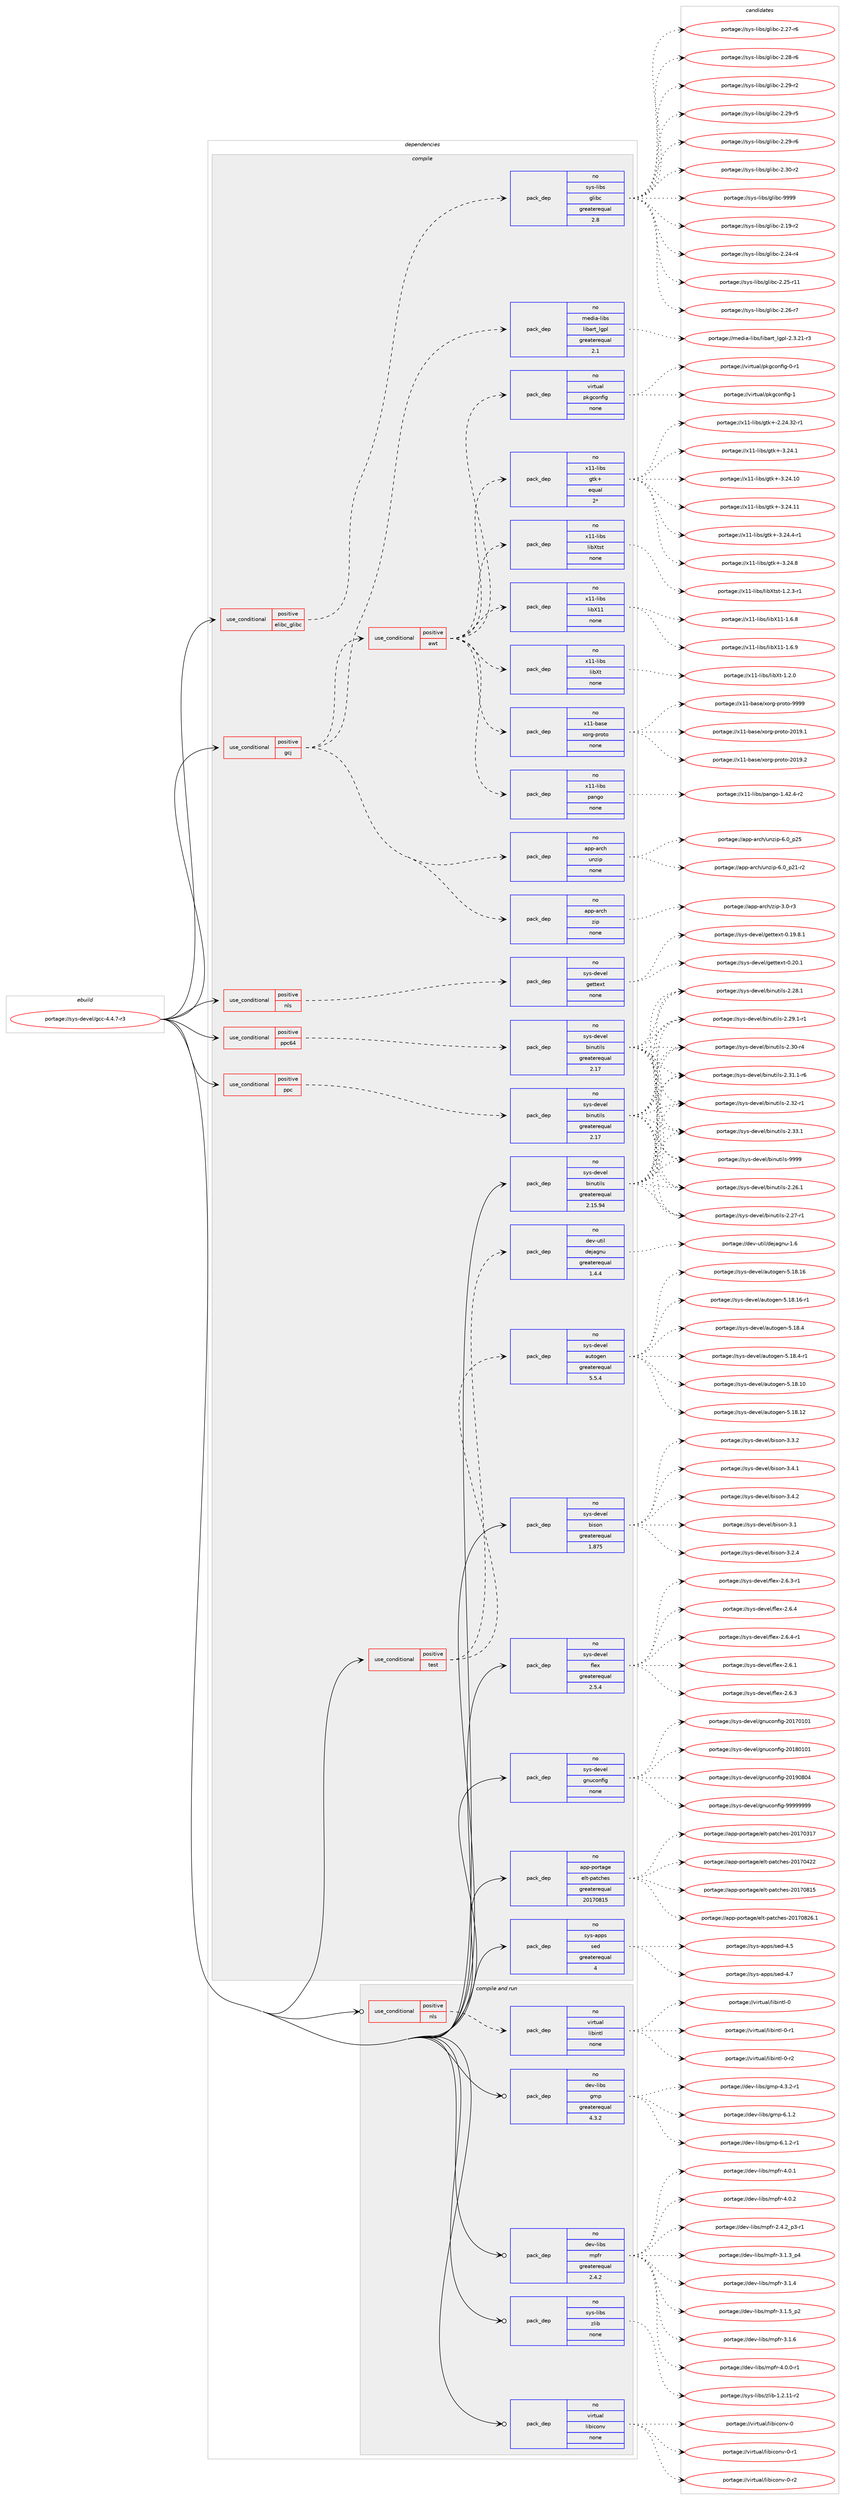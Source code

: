 digraph prolog {

# *************
# Graph options
# *************

newrank=true;
concentrate=true;
compound=true;
graph [rankdir=LR,fontname=Helvetica,fontsize=10,ranksep=1.5];#, ranksep=2.5, nodesep=0.2];
edge  [arrowhead=vee];
node  [fontname=Helvetica,fontsize=10];

# **********
# The ebuild
# **********

subgraph cluster_leftcol {
color=gray;
rank=same;
label=<<i>ebuild</i>>;
id [label="portage://sys-devel/gcc-4.4.7-r3", color=red, width=4, href="../sys-devel/gcc-4.4.7-r3.svg"];
}

# ****************
# The dependencies
# ****************

subgraph cluster_midcol {
color=gray;
label=<<i>dependencies</i>>;
subgraph cluster_compile {
fillcolor="#eeeeee";
style=filled;
label=<<i>compile</i>>;
subgraph cond102322 {
dependency422461 [label=<<TABLE BORDER="0" CELLBORDER="1" CELLSPACING="0" CELLPADDING="4"><TR><TD ROWSPAN="3" CELLPADDING="10">use_conditional</TD></TR><TR><TD>positive</TD></TR><TR><TD>elibc_glibc</TD></TR></TABLE>>, shape=none, color=red];
subgraph pack313089 {
dependency422462 [label=<<TABLE BORDER="0" CELLBORDER="1" CELLSPACING="0" CELLPADDING="4" WIDTH="220"><TR><TD ROWSPAN="6" CELLPADDING="30">pack_dep</TD></TR><TR><TD WIDTH="110">no</TD></TR><TR><TD>sys-libs</TD></TR><TR><TD>glibc</TD></TR><TR><TD>greaterequal</TD></TR><TR><TD>2.8</TD></TR></TABLE>>, shape=none, color=blue];
}
dependency422461:e -> dependency422462:w [weight=20,style="dashed",arrowhead="vee"];
}
id:e -> dependency422461:w [weight=20,style="solid",arrowhead="vee"];
subgraph cond102323 {
dependency422463 [label=<<TABLE BORDER="0" CELLBORDER="1" CELLSPACING="0" CELLPADDING="4"><TR><TD ROWSPAN="3" CELLPADDING="10">use_conditional</TD></TR><TR><TD>positive</TD></TR><TR><TD>gcj</TD></TR></TABLE>>, shape=none, color=red];
subgraph cond102324 {
dependency422464 [label=<<TABLE BORDER="0" CELLBORDER="1" CELLSPACING="0" CELLPADDING="4"><TR><TD ROWSPAN="3" CELLPADDING="10">use_conditional</TD></TR><TR><TD>positive</TD></TR><TR><TD>awt</TD></TR></TABLE>>, shape=none, color=red];
subgraph pack313090 {
dependency422465 [label=<<TABLE BORDER="0" CELLBORDER="1" CELLSPACING="0" CELLPADDING="4" WIDTH="220"><TR><TD ROWSPAN="6" CELLPADDING="30">pack_dep</TD></TR><TR><TD WIDTH="110">no</TD></TR><TR><TD>x11-base</TD></TR><TR><TD>xorg-proto</TD></TR><TR><TD>none</TD></TR><TR><TD></TD></TR></TABLE>>, shape=none, color=blue];
}
dependency422464:e -> dependency422465:w [weight=20,style="dashed",arrowhead="vee"];
subgraph pack313091 {
dependency422466 [label=<<TABLE BORDER="0" CELLBORDER="1" CELLSPACING="0" CELLPADDING="4" WIDTH="220"><TR><TD ROWSPAN="6" CELLPADDING="30">pack_dep</TD></TR><TR><TD WIDTH="110">no</TD></TR><TR><TD>x11-libs</TD></TR><TR><TD>libXt</TD></TR><TR><TD>none</TD></TR><TR><TD></TD></TR></TABLE>>, shape=none, color=blue];
}
dependency422464:e -> dependency422466:w [weight=20,style="dashed",arrowhead="vee"];
subgraph pack313092 {
dependency422467 [label=<<TABLE BORDER="0" CELLBORDER="1" CELLSPACING="0" CELLPADDING="4" WIDTH="220"><TR><TD ROWSPAN="6" CELLPADDING="30">pack_dep</TD></TR><TR><TD WIDTH="110">no</TD></TR><TR><TD>x11-libs</TD></TR><TR><TD>libX11</TD></TR><TR><TD>none</TD></TR><TR><TD></TD></TR></TABLE>>, shape=none, color=blue];
}
dependency422464:e -> dependency422467:w [weight=20,style="dashed",arrowhead="vee"];
subgraph pack313093 {
dependency422468 [label=<<TABLE BORDER="0" CELLBORDER="1" CELLSPACING="0" CELLPADDING="4" WIDTH="220"><TR><TD ROWSPAN="6" CELLPADDING="30">pack_dep</TD></TR><TR><TD WIDTH="110">no</TD></TR><TR><TD>x11-libs</TD></TR><TR><TD>libXtst</TD></TR><TR><TD>none</TD></TR><TR><TD></TD></TR></TABLE>>, shape=none, color=blue];
}
dependency422464:e -> dependency422468:w [weight=20,style="dashed",arrowhead="vee"];
subgraph pack313094 {
dependency422469 [label=<<TABLE BORDER="0" CELLBORDER="1" CELLSPACING="0" CELLPADDING="4" WIDTH="220"><TR><TD ROWSPAN="6" CELLPADDING="30">pack_dep</TD></TR><TR><TD WIDTH="110">no</TD></TR><TR><TD>x11-libs</TD></TR><TR><TD>gtk+</TD></TR><TR><TD>equal</TD></TR><TR><TD>2*</TD></TR></TABLE>>, shape=none, color=blue];
}
dependency422464:e -> dependency422469:w [weight=20,style="dashed",arrowhead="vee"];
subgraph pack313095 {
dependency422470 [label=<<TABLE BORDER="0" CELLBORDER="1" CELLSPACING="0" CELLPADDING="4" WIDTH="220"><TR><TD ROWSPAN="6" CELLPADDING="30">pack_dep</TD></TR><TR><TD WIDTH="110">no</TD></TR><TR><TD>virtual</TD></TR><TR><TD>pkgconfig</TD></TR><TR><TD>none</TD></TR><TR><TD></TD></TR></TABLE>>, shape=none, color=blue];
}
dependency422464:e -> dependency422470:w [weight=20,style="dashed",arrowhead="vee"];
subgraph pack313096 {
dependency422471 [label=<<TABLE BORDER="0" CELLBORDER="1" CELLSPACING="0" CELLPADDING="4" WIDTH="220"><TR><TD ROWSPAN="6" CELLPADDING="30">pack_dep</TD></TR><TR><TD WIDTH="110">no</TD></TR><TR><TD>x11-libs</TD></TR><TR><TD>pango</TD></TR><TR><TD>none</TD></TR><TR><TD></TD></TR></TABLE>>, shape=none, color=blue];
}
dependency422464:e -> dependency422471:w [weight=20,style="dashed",arrowhead="vee"];
}
dependency422463:e -> dependency422464:w [weight=20,style="dashed",arrowhead="vee"];
subgraph pack313097 {
dependency422472 [label=<<TABLE BORDER="0" CELLBORDER="1" CELLSPACING="0" CELLPADDING="4" WIDTH="220"><TR><TD ROWSPAN="6" CELLPADDING="30">pack_dep</TD></TR><TR><TD WIDTH="110">no</TD></TR><TR><TD>media-libs</TD></TR><TR><TD>libart_lgpl</TD></TR><TR><TD>greaterequal</TD></TR><TR><TD>2.1</TD></TR></TABLE>>, shape=none, color=blue];
}
dependency422463:e -> dependency422472:w [weight=20,style="dashed",arrowhead="vee"];
subgraph pack313098 {
dependency422473 [label=<<TABLE BORDER="0" CELLBORDER="1" CELLSPACING="0" CELLPADDING="4" WIDTH="220"><TR><TD ROWSPAN="6" CELLPADDING="30">pack_dep</TD></TR><TR><TD WIDTH="110">no</TD></TR><TR><TD>app-arch</TD></TR><TR><TD>zip</TD></TR><TR><TD>none</TD></TR><TR><TD></TD></TR></TABLE>>, shape=none, color=blue];
}
dependency422463:e -> dependency422473:w [weight=20,style="dashed",arrowhead="vee"];
subgraph pack313099 {
dependency422474 [label=<<TABLE BORDER="0" CELLBORDER="1" CELLSPACING="0" CELLPADDING="4" WIDTH="220"><TR><TD ROWSPAN="6" CELLPADDING="30">pack_dep</TD></TR><TR><TD WIDTH="110">no</TD></TR><TR><TD>app-arch</TD></TR><TR><TD>unzip</TD></TR><TR><TD>none</TD></TR><TR><TD></TD></TR></TABLE>>, shape=none, color=blue];
}
dependency422463:e -> dependency422474:w [weight=20,style="dashed",arrowhead="vee"];
}
id:e -> dependency422463:w [weight=20,style="solid",arrowhead="vee"];
subgraph cond102325 {
dependency422475 [label=<<TABLE BORDER="0" CELLBORDER="1" CELLSPACING="0" CELLPADDING="4"><TR><TD ROWSPAN="3" CELLPADDING="10">use_conditional</TD></TR><TR><TD>positive</TD></TR><TR><TD>nls</TD></TR></TABLE>>, shape=none, color=red];
subgraph pack313100 {
dependency422476 [label=<<TABLE BORDER="0" CELLBORDER="1" CELLSPACING="0" CELLPADDING="4" WIDTH="220"><TR><TD ROWSPAN="6" CELLPADDING="30">pack_dep</TD></TR><TR><TD WIDTH="110">no</TD></TR><TR><TD>sys-devel</TD></TR><TR><TD>gettext</TD></TR><TR><TD>none</TD></TR><TR><TD></TD></TR></TABLE>>, shape=none, color=blue];
}
dependency422475:e -> dependency422476:w [weight=20,style="dashed",arrowhead="vee"];
}
id:e -> dependency422475:w [weight=20,style="solid",arrowhead="vee"];
subgraph cond102326 {
dependency422477 [label=<<TABLE BORDER="0" CELLBORDER="1" CELLSPACING="0" CELLPADDING="4"><TR><TD ROWSPAN="3" CELLPADDING="10">use_conditional</TD></TR><TR><TD>positive</TD></TR><TR><TD>ppc</TD></TR></TABLE>>, shape=none, color=red];
subgraph pack313101 {
dependency422478 [label=<<TABLE BORDER="0" CELLBORDER="1" CELLSPACING="0" CELLPADDING="4" WIDTH="220"><TR><TD ROWSPAN="6" CELLPADDING="30">pack_dep</TD></TR><TR><TD WIDTH="110">no</TD></TR><TR><TD>sys-devel</TD></TR><TR><TD>binutils</TD></TR><TR><TD>greaterequal</TD></TR><TR><TD>2.17</TD></TR></TABLE>>, shape=none, color=blue];
}
dependency422477:e -> dependency422478:w [weight=20,style="dashed",arrowhead="vee"];
}
id:e -> dependency422477:w [weight=20,style="solid",arrowhead="vee"];
subgraph cond102327 {
dependency422479 [label=<<TABLE BORDER="0" CELLBORDER="1" CELLSPACING="0" CELLPADDING="4"><TR><TD ROWSPAN="3" CELLPADDING="10">use_conditional</TD></TR><TR><TD>positive</TD></TR><TR><TD>ppc64</TD></TR></TABLE>>, shape=none, color=red];
subgraph pack313102 {
dependency422480 [label=<<TABLE BORDER="0" CELLBORDER="1" CELLSPACING="0" CELLPADDING="4" WIDTH="220"><TR><TD ROWSPAN="6" CELLPADDING="30">pack_dep</TD></TR><TR><TD WIDTH="110">no</TD></TR><TR><TD>sys-devel</TD></TR><TR><TD>binutils</TD></TR><TR><TD>greaterequal</TD></TR><TR><TD>2.17</TD></TR></TABLE>>, shape=none, color=blue];
}
dependency422479:e -> dependency422480:w [weight=20,style="dashed",arrowhead="vee"];
}
id:e -> dependency422479:w [weight=20,style="solid",arrowhead="vee"];
subgraph cond102328 {
dependency422481 [label=<<TABLE BORDER="0" CELLBORDER="1" CELLSPACING="0" CELLPADDING="4"><TR><TD ROWSPAN="3" CELLPADDING="10">use_conditional</TD></TR><TR><TD>positive</TD></TR><TR><TD>test</TD></TR></TABLE>>, shape=none, color=red];
subgraph pack313103 {
dependency422482 [label=<<TABLE BORDER="0" CELLBORDER="1" CELLSPACING="0" CELLPADDING="4" WIDTH="220"><TR><TD ROWSPAN="6" CELLPADDING="30">pack_dep</TD></TR><TR><TD WIDTH="110">no</TD></TR><TR><TD>dev-util</TD></TR><TR><TD>dejagnu</TD></TR><TR><TD>greaterequal</TD></TR><TR><TD>1.4.4</TD></TR></TABLE>>, shape=none, color=blue];
}
dependency422481:e -> dependency422482:w [weight=20,style="dashed",arrowhead="vee"];
subgraph pack313104 {
dependency422483 [label=<<TABLE BORDER="0" CELLBORDER="1" CELLSPACING="0" CELLPADDING="4" WIDTH="220"><TR><TD ROWSPAN="6" CELLPADDING="30">pack_dep</TD></TR><TR><TD WIDTH="110">no</TD></TR><TR><TD>sys-devel</TD></TR><TR><TD>autogen</TD></TR><TR><TD>greaterequal</TD></TR><TR><TD>5.5.4</TD></TR></TABLE>>, shape=none, color=blue];
}
dependency422481:e -> dependency422483:w [weight=20,style="dashed",arrowhead="vee"];
}
id:e -> dependency422481:w [weight=20,style="solid",arrowhead="vee"];
subgraph pack313105 {
dependency422484 [label=<<TABLE BORDER="0" CELLBORDER="1" CELLSPACING="0" CELLPADDING="4" WIDTH="220"><TR><TD ROWSPAN="6" CELLPADDING="30">pack_dep</TD></TR><TR><TD WIDTH="110">no</TD></TR><TR><TD>app-portage</TD></TR><TR><TD>elt-patches</TD></TR><TR><TD>greaterequal</TD></TR><TR><TD>20170815</TD></TR></TABLE>>, shape=none, color=blue];
}
id:e -> dependency422484:w [weight=20,style="solid",arrowhead="vee"];
subgraph pack313106 {
dependency422485 [label=<<TABLE BORDER="0" CELLBORDER="1" CELLSPACING="0" CELLPADDING="4" WIDTH="220"><TR><TD ROWSPAN="6" CELLPADDING="30">pack_dep</TD></TR><TR><TD WIDTH="110">no</TD></TR><TR><TD>sys-apps</TD></TR><TR><TD>sed</TD></TR><TR><TD>greaterequal</TD></TR><TR><TD>4</TD></TR></TABLE>>, shape=none, color=blue];
}
id:e -> dependency422485:w [weight=20,style="solid",arrowhead="vee"];
subgraph pack313107 {
dependency422486 [label=<<TABLE BORDER="0" CELLBORDER="1" CELLSPACING="0" CELLPADDING="4" WIDTH="220"><TR><TD ROWSPAN="6" CELLPADDING="30">pack_dep</TD></TR><TR><TD WIDTH="110">no</TD></TR><TR><TD>sys-devel</TD></TR><TR><TD>binutils</TD></TR><TR><TD>greaterequal</TD></TR><TR><TD>2.15.94</TD></TR></TABLE>>, shape=none, color=blue];
}
id:e -> dependency422486:w [weight=20,style="solid",arrowhead="vee"];
subgraph pack313108 {
dependency422487 [label=<<TABLE BORDER="0" CELLBORDER="1" CELLSPACING="0" CELLPADDING="4" WIDTH="220"><TR><TD ROWSPAN="6" CELLPADDING="30">pack_dep</TD></TR><TR><TD WIDTH="110">no</TD></TR><TR><TD>sys-devel</TD></TR><TR><TD>bison</TD></TR><TR><TD>greaterequal</TD></TR><TR><TD>1.875</TD></TR></TABLE>>, shape=none, color=blue];
}
id:e -> dependency422487:w [weight=20,style="solid",arrowhead="vee"];
subgraph pack313109 {
dependency422488 [label=<<TABLE BORDER="0" CELLBORDER="1" CELLSPACING="0" CELLPADDING="4" WIDTH="220"><TR><TD ROWSPAN="6" CELLPADDING="30">pack_dep</TD></TR><TR><TD WIDTH="110">no</TD></TR><TR><TD>sys-devel</TD></TR><TR><TD>flex</TD></TR><TR><TD>greaterequal</TD></TR><TR><TD>2.5.4</TD></TR></TABLE>>, shape=none, color=blue];
}
id:e -> dependency422488:w [weight=20,style="solid",arrowhead="vee"];
subgraph pack313110 {
dependency422489 [label=<<TABLE BORDER="0" CELLBORDER="1" CELLSPACING="0" CELLPADDING="4" WIDTH="220"><TR><TD ROWSPAN="6" CELLPADDING="30">pack_dep</TD></TR><TR><TD WIDTH="110">no</TD></TR><TR><TD>sys-devel</TD></TR><TR><TD>gnuconfig</TD></TR><TR><TD>none</TD></TR><TR><TD></TD></TR></TABLE>>, shape=none, color=blue];
}
id:e -> dependency422489:w [weight=20,style="solid",arrowhead="vee"];
}
subgraph cluster_compileandrun {
fillcolor="#eeeeee";
style=filled;
label=<<i>compile and run</i>>;
subgraph cond102329 {
dependency422490 [label=<<TABLE BORDER="0" CELLBORDER="1" CELLSPACING="0" CELLPADDING="4"><TR><TD ROWSPAN="3" CELLPADDING="10">use_conditional</TD></TR><TR><TD>positive</TD></TR><TR><TD>nls</TD></TR></TABLE>>, shape=none, color=red];
subgraph pack313111 {
dependency422491 [label=<<TABLE BORDER="0" CELLBORDER="1" CELLSPACING="0" CELLPADDING="4" WIDTH="220"><TR><TD ROWSPAN="6" CELLPADDING="30">pack_dep</TD></TR><TR><TD WIDTH="110">no</TD></TR><TR><TD>virtual</TD></TR><TR><TD>libintl</TD></TR><TR><TD>none</TD></TR><TR><TD></TD></TR></TABLE>>, shape=none, color=blue];
}
dependency422490:e -> dependency422491:w [weight=20,style="dashed",arrowhead="vee"];
}
id:e -> dependency422490:w [weight=20,style="solid",arrowhead="odotvee"];
subgraph pack313112 {
dependency422492 [label=<<TABLE BORDER="0" CELLBORDER="1" CELLSPACING="0" CELLPADDING="4" WIDTH="220"><TR><TD ROWSPAN="6" CELLPADDING="30">pack_dep</TD></TR><TR><TD WIDTH="110">no</TD></TR><TR><TD>dev-libs</TD></TR><TR><TD>gmp</TD></TR><TR><TD>greaterequal</TD></TR><TR><TD>4.3.2</TD></TR></TABLE>>, shape=none, color=blue];
}
id:e -> dependency422492:w [weight=20,style="solid",arrowhead="odotvee"];
subgraph pack313113 {
dependency422493 [label=<<TABLE BORDER="0" CELLBORDER="1" CELLSPACING="0" CELLPADDING="4" WIDTH="220"><TR><TD ROWSPAN="6" CELLPADDING="30">pack_dep</TD></TR><TR><TD WIDTH="110">no</TD></TR><TR><TD>dev-libs</TD></TR><TR><TD>mpfr</TD></TR><TR><TD>greaterequal</TD></TR><TR><TD>2.4.2</TD></TR></TABLE>>, shape=none, color=blue];
}
id:e -> dependency422493:w [weight=20,style="solid",arrowhead="odotvee"];
subgraph pack313114 {
dependency422494 [label=<<TABLE BORDER="0" CELLBORDER="1" CELLSPACING="0" CELLPADDING="4" WIDTH="220"><TR><TD ROWSPAN="6" CELLPADDING="30">pack_dep</TD></TR><TR><TD WIDTH="110">no</TD></TR><TR><TD>sys-libs</TD></TR><TR><TD>zlib</TD></TR><TR><TD>none</TD></TR><TR><TD></TD></TR></TABLE>>, shape=none, color=blue];
}
id:e -> dependency422494:w [weight=20,style="solid",arrowhead="odotvee"];
subgraph pack313115 {
dependency422495 [label=<<TABLE BORDER="0" CELLBORDER="1" CELLSPACING="0" CELLPADDING="4" WIDTH="220"><TR><TD ROWSPAN="6" CELLPADDING="30">pack_dep</TD></TR><TR><TD WIDTH="110">no</TD></TR><TR><TD>virtual</TD></TR><TR><TD>libiconv</TD></TR><TR><TD>none</TD></TR><TR><TD></TD></TR></TABLE>>, shape=none, color=blue];
}
id:e -> dependency422495:w [weight=20,style="solid",arrowhead="odotvee"];
}
subgraph cluster_run {
fillcolor="#eeeeee";
style=filled;
label=<<i>run</i>>;
}
}

# **************
# The candidates
# **************

subgraph cluster_choices {
rank=same;
color=gray;
label=<<i>candidates</i>>;

subgraph choice313089 {
color=black;
nodesep=1;
choiceportage115121115451081059811547103108105989945504649574511450 [label="portage://sys-libs/glibc-2.19-r2", color=red, width=4,href="../sys-libs/glibc-2.19-r2.svg"];
choiceportage115121115451081059811547103108105989945504650524511452 [label="portage://sys-libs/glibc-2.24-r4", color=red, width=4,href="../sys-libs/glibc-2.24-r4.svg"];
choiceportage11512111545108105981154710310810598994550465053451144949 [label="portage://sys-libs/glibc-2.25-r11", color=red, width=4,href="../sys-libs/glibc-2.25-r11.svg"];
choiceportage115121115451081059811547103108105989945504650544511455 [label="portage://sys-libs/glibc-2.26-r7", color=red, width=4,href="../sys-libs/glibc-2.26-r7.svg"];
choiceportage115121115451081059811547103108105989945504650554511454 [label="portage://sys-libs/glibc-2.27-r6", color=red, width=4,href="../sys-libs/glibc-2.27-r6.svg"];
choiceportage115121115451081059811547103108105989945504650564511454 [label="portage://sys-libs/glibc-2.28-r6", color=red, width=4,href="../sys-libs/glibc-2.28-r6.svg"];
choiceportage115121115451081059811547103108105989945504650574511450 [label="portage://sys-libs/glibc-2.29-r2", color=red, width=4,href="../sys-libs/glibc-2.29-r2.svg"];
choiceportage115121115451081059811547103108105989945504650574511453 [label="portage://sys-libs/glibc-2.29-r5", color=red, width=4,href="../sys-libs/glibc-2.29-r5.svg"];
choiceportage115121115451081059811547103108105989945504650574511454 [label="portage://sys-libs/glibc-2.29-r6", color=red, width=4,href="../sys-libs/glibc-2.29-r6.svg"];
choiceportage115121115451081059811547103108105989945504651484511450 [label="portage://sys-libs/glibc-2.30-r2", color=red, width=4,href="../sys-libs/glibc-2.30-r2.svg"];
choiceportage11512111545108105981154710310810598994557575757 [label="portage://sys-libs/glibc-9999", color=red, width=4,href="../sys-libs/glibc-9999.svg"];
dependency422462:e -> choiceportage115121115451081059811547103108105989945504649574511450:w [style=dotted,weight="100"];
dependency422462:e -> choiceportage115121115451081059811547103108105989945504650524511452:w [style=dotted,weight="100"];
dependency422462:e -> choiceportage11512111545108105981154710310810598994550465053451144949:w [style=dotted,weight="100"];
dependency422462:e -> choiceportage115121115451081059811547103108105989945504650544511455:w [style=dotted,weight="100"];
dependency422462:e -> choiceportage115121115451081059811547103108105989945504650554511454:w [style=dotted,weight="100"];
dependency422462:e -> choiceportage115121115451081059811547103108105989945504650564511454:w [style=dotted,weight="100"];
dependency422462:e -> choiceportage115121115451081059811547103108105989945504650574511450:w [style=dotted,weight="100"];
dependency422462:e -> choiceportage115121115451081059811547103108105989945504650574511453:w [style=dotted,weight="100"];
dependency422462:e -> choiceportage115121115451081059811547103108105989945504650574511454:w [style=dotted,weight="100"];
dependency422462:e -> choiceportage115121115451081059811547103108105989945504651484511450:w [style=dotted,weight="100"];
dependency422462:e -> choiceportage11512111545108105981154710310810598994557575757:w [style=dotted,weight="100"];
}
subgraph choice313090 {
color=black;
nodesep=1;
choiceportage1204949459897115101471201111141034511211411111611145504849574649 [label="portage://x11-base/xorg-proto-2019.1", color=red, width=4,href="../x11-base/xorg-proto-2019.1.svg"];
choiceportage1204949459897115101471201111141034511211411111611145504849574650 [label="portage://x11-base/xorg-proto-2019.2", color=red, width=4,href="../x11-base/xorg-proto-2019.2.svg"];
choiceportage120494945989711510147120111114103451121141111161114557575757 [label="portage://x11-base/xorg-proto-9999", color=red, width=4,href="../x11-base/xorg-proto-9999.svg"];
dependency422465:e -> choiceportage1204949459897115101471201111141034511211411111611145504849574649:w [style=dotted,weight="100"];
dependency422465:e -> choiceportage1204949459897115101471201111141034511211411111611145504849574650:w [style=dotted,weight="100"];
dependency422465:e -> choiceportage120494945989711510147120111114103451121141111161114557575757:w [style=dotted,weight="100"];
}
subgraph choice313091 {
color=black;
nodesep=1;
choiceportage12049494510810598115471081059888116454946504648 [label="portage://x11-libs/libXt-1.2.0", color=red, width=4,href="../x11-libs/libXt-1.2.0.svg"];
dependency422466:e -> choiceportage12049494510810598115471081059888116454946504648:w [style=dotted,weight="100"];
}
subgraph choice313092 {
color=black;
nodesep=1;
choiceportage120494945108105981154710810598884949454946544656 [label="portage://x11-libs/libX11-1.6.8", color=red, width=4,href="../x11-libs/libX11-1.6.8.svg"];
choiceportage120494945108105981154710810598884949454946544657 [label="portage://x11-libs/libX11-1.6.9", color=red, width=4,href="../x11-libs/libX11-1.6.9.svg"];
dependency422467:e -> choiceportage120494945108105981154710810598884949454946544656:w [style=dotted,weight="100"];
dependency422467:e -> choiceportage120494945108105981154710810598884949454946544657:w [style=dotted,weight="100"];
}
subgraph choice313093 {
color=black;
nodesep=1;
choiceportage120494945108105981154710810598881161151164549465046514511449 [label="portage://x11-libs/libXtst-1.2.3-r1", color=red, width=4,href="../x11-libs/libXtst-1.2.3-r1.svg"];
dependency422468:e -> choiceportage120494945108105981154710810598881161151164549465046514511449:w [style=dotted,weight="100"];
}
subgraph choice313094 {
color=black;
nodesep=1;
choiceportage12049494510810598115471031161074345504650524651504511449 [label="portage://x11-libs/gtk+-2.24.32-r1", color=red, width=4,href="../x11-libs/gtk+-2.24.32-r1.svg"];
choiceportage12049494510810598115471031161074345514650524649 [label="portage://x11-libs/gtk+-3.24.1", color=red, width=4,href="../x11-libs/gtk+-3.24.1.svg"];
choiceportage1204949451081059811547103116107434551465052464948 [label="portage://x11-libs/gtk+-3.24.10", color=red, width=4,href="../x11-libs/gtk+-3.24.10.svg"];
choiceportage1204949451081059811547103116107434551465052464949 [label="portage://x11-libs/gtk+-3.24.11", color=red, width=4,href="../x11-libs/gtk+-3.24.11.svg"];
choiceportage120494945108105981154710311610743455146505246524511449 [label="portage://x11-libs/gtk+-3.24.4-r1", color=red, width=4,href="../x11-libs/gtk+-3.24.4-r1.svg"];
choiceportage12049494510810598115471031161074345514650524656 [label="portage://x11-libs/gtk+-3.24.8", color=red, width=4,href="../x11-libs/gtk+-3.24.8.svg"];
dependency422469:e -> choiceportage12049494510810598115471031161074345504650524651504511449:w [style=dotted,weight="100"];
dependency422469:e -> choiceportage12049494510810598115471031161074345514650524649:w [style=dotted,weight="100"];
dependency422469:e -> choiceportage1204949451081059811547103116107434551465052464948:w [style=dotted,weight="100"];
dependency422469:e -> choiceportage1204949451081059811547103116107434551465052464949:w [style=dotted,weight="100"];
dependency422469:e -> choiceportage120494945108105981154710311610743455146505246524511449:w [style=dotted,weight="100"];
dependency422469:e -> choiceportage12049494510810598115471031161074345514650524656:w [style=dotted,weight="100"];
}
subgraph choice313095 {
color=black;
nodesep=1;
choiceportage11810511411611797108471121071039911111010210510345484511449 [label="portage://virtual/pkgconfig-0-r1", color=red, width=4,href="../virtual/pkgconfig-0-r1.svg"];
choiceportage1181051141161179710847112107103991111101021051034549 [label="portage://virtual/pkgconfig-1", color=red, width=4,href="../virtual/pkgconfig-1.svg"];
dependency422470:e -> choiceportage11810511411611797108471121071039911111010210510345484511449:w [style=dotted,weight="100"];
dependency422470:e -> choiceportage1181051141161179710847112107103991111101021051034549:w [style=dotted,weight="100"];
}
subgraph choice313096 {
color=black;
nodesep=1;
choiceportage120494945108105981154711297110103111454946525046524511450 [label="portage://x11-libs/pango-1.42.4-r2", color=red, width=4,href="../x11-libs/pango-1.42.4-r2.svg"];
dependency422471:e -> choiceportage120494945108105981154711297110103111454946525046524511450:w [style=dotted,weight="100"];
}
subgraph choice313097 {
color=black;
nodesep=1;
choiceportage10910110010597451081059811547108105989711411695108103112108455046514650494511451 [label="portage://media-libs/libart_lgpl-2.3.21-r3", color=red, width=4,href="../media-libs/libart_lgpl-2.3.21-r3.svg"];
dependency422472:e -> choiceportage10910110010597451081059811547108105989711411695108103112108455046514650494511451:w [style=dotted,weight="100"];
}
subgraph choice313098 {
color=black;
nodesep=1;
choiceportage9711211245971149910447122105112455146484511451 [label="portage://app-arch/zip-3.0-r3", color=red, width=4,href="../app-arch/zip-3.0-r3.svg"];
dependency422473:e -> choiceportage9711211245971149910447122105112455146484511451:w [style=dotted,weight="100"];
}
subgraph choice313099 {
color=black;
nodesep=1;
choiceportage9711211245971149910447117110122105112455446489511250494511450 [label="portage://app-arch/unzip-6.0_p21-r2", color=red, width=4,href="../app-arch/unzip-6.0_p21-r2.svg"];
choiceportage971121124597114991044711711012210511245544648951125053 [label="portage://app-arch/unzip-6.0_p25", color=red, width=4,href="../app-arch/unzip-6.0_p25.svg"];
dependency422474:e -> choiceportage9711211245971149910447117110122105112455446489511250494511450:w [style=dotted,weight="100"];
dependency422474:e -> choiceportage971121124597114991044711711012210511245544648951125053:w [style=dotted,weight="100"];
}
subgraph choice313100 {
color=black;
nodesep=1;
choiceportage1151211154510010111810110847103101116116101120116454846495746564649 [label="portage://sys-devel/gettext-0.19.8.1", color=red, width=4,href="../sys-devel/gettext-0.19.8.1.svg"];
choiceportage115121115451001011181011084710310111611610112011645484650484649 [label="portage://sys-devel/gettext-0.20.1", color=red, width=4,href="../sys-devel/gettext-0.20.1.svg"];
dependency422476:e -> choiceportage1151211154510010111810110847103101116116101120116454846495746564649:w [style=dotted,weight="100"];
dependency422476:e -> choiceportage115121115451001011181011084710310111611610112011645484650484649:w [style=dotted,weight="100"];
}
subgraph choice313101 {
color=black;
nodesep=1;
choiceportage11512111545100101118101108479810511011711610510811545504650544649 [label="portage://sys-devel/binutils-2.26.1", color=red, width=4,href="../sys-devel/binutils-2.26.1.svg"];
choiceportage11512111545100101118101108479810511011711610510811545504650554511449 [label="portage://sys-devel/binutils-2.27-r1", color=red, width=4,href="../sys-devel/binutils-2.27-r1.svg"];
choiceportage11512111545100101118101108479810511011711610510811545504650564649 [label="portage://sys-devel/binutils-2.28.1", color=red, width=4,href="../sys-devel/binutils-2.28.1.svg"];
choiceportage115121115451001011181011084798105110117116105108115455046505746494511449 [label="portage://sys-devel/binutils-2.29.1-r1", color=red, width=4,href="../sys-devel/binutils-2.29.1-r1.svg"];
choiceportage11512111545100101118101108479810511011711610510811545504651484511452 [label="portage://sys-devel/binutils-2.30-r4", color=red, width=4,href="../sys-devel/binutils-2.30-r4.svg"];
choiceportage115121115451001011181011084798105110117116105108115455046514946494511454 [label="portage://sys-devel/binutils-2.31.1-r6", color=red, width=4,href="../sys-devel/binutils-2.31.1-r6.svg"];
choiceportage11512111545100101118101108479810511011711610510811545504651504511449 [label="portage://sys-devel/binutils-2.32-r1", color=red, width=4,href="../sys-devel/binutils-2.32-r1.svg"];
choiceportage11512111545100101118101108479810511011711610510811545504651514649 [label="portage://sys-devel/binutils-2.33.1", color=red, width=4,href="../sys-devel/binutils-2.33.1.svg"];
choiceportage1151211154510010111810110847981051101171161051081154557575757 [label="portage://sys-devel/binutils-9999", color=red, width=4,href="../sys-devel/binutils-9999.svg"];
dependency422478:e -> choiceportage11512111545100101118101108479810511011711610510811545504650544649:w [style=dotted,weight="100"];
dependency422478:e -> choiceportage11512111545100101118101108479810511011711610510811545504650554511449:w [style=dotted,weight="100"];
dependency422478:e -> choiceportage11512111545100101118101108479810511011711610510811545504650564649:w [style=dotted,weight="100"];
dependency422478:e -> choiceportage115121115451001011181011084798105110117116105108115455046505746494511449:w [style=dotted,weight="100"];
dependency422478:e -> choiceportage11512111545100101118101108479810511011711610510811545504651484511452:w [style=dotted,weight="100"];
dependency422478:e -> choiceportage115121115451001011181011084798105110117116105108115455046514946494511454:w [style=dotted,weight="100"];
dependency422478:e -> choiceportage11512111545100101118101108479810511011711610510811545504651504511449:w [style=dotted,weight="100"];
dependency422478:e -> choiceportage11512111545100101118101108479810511011711610510811545504651514649:w [style=dotted,weight="100"];
dependency422478:e -> choiceportage1151211154510010111810110847981051101171161051081154557575757:w [style=dotted,weight="100"];
}
subgraph choice313102 {
color=black;
nodesep=1;
choiceportage11512111545100101118101108479810511011711610510811545504650544649 [label="portage://sys-devel/binutils-2.26.1", color=red, width=4,href="../sys-devel/binutils-2.26.1.svg"];
choiceportage11512111545100101118101108479810511011711610510811545504650554511449 [label="portage://sys-devel/binutils-2.27-r1", color=red, width=4,href="../sys-devel/binutils-2.27-r1.svg"];
choiceportage11512111545100101118101108479810511011711610510811545504650564649 [label="portage://sys-devel/binutils-2.28.1", color=red, width=4,href="../sys-devel/binutils-2.28.1.svg"];
choiceportage115121115451001011181011084798105110117116105108115455046505746494511449 [label="portage://sys-devel/binutils-2.29.1-r1", color=red, width=4,href="../sys-devel/binutils-2.29.1-r1.svg"];
choiceportage11512111545100101118101108479810511011711610510811545504651484511452 [label="portage://sys-devel/binutils-2.30-r4", color=red, width=4,href="../sys-devel/binutils-2.30-r4.svg"];
choiceportage115121115451001011181011084798105110117116105108115455046514946494511454 [label="portage://sys-devel/binutils-2.31.1-r6", color=red, width=4,href="../sys-devel/binutils-2.31.1-r6.svg"];
choiceportage11512111545100101118101108479810511011711610510811545504651504511449 [label="portage://sys-devel/binutils-2.32-r1", color=red, width=4,href="../sys-devel/binutils-2.32-r1.svg"];
choiceportage11512111545100101118101108479810511011711610510811545504651514649 [label="portage://sys-devel/binutils-2.33.1", color=red, width=4,href="../sys-devel/binutils-2.33.1.svg"];
choiceportage1151211154510010111810110847981051101171161051081154557575757 [label="portage://sys-devel/binutils-9999", color=red, width=4,href="../sys-devel/binutils-9999.svg"];
dependency422480:e -> choiceportage11512111545100101118101108479810511011711610510811545504650544649:w [style=dotted,weight="100"];
dependency422480:e -> choiceportage11512111545100101118101108479810511011711610510811545504650554511449:w [style=dotted,weight="100"];
dependency422480:e -> choiceportage11512111545100101118101108479810511011711610510811545504650564649:w [style=dotted,weight="100"];
dependency422480:e -> choiceportage115121115451001011181011084798105110117116105108115455046505746494511449:w [style=dotted,weight="100"];
dependency422480:e -> choiceportage11512111545100101118101108479810511011711610510811545504651484511452:w [style=dotted,weight="100"];
dependency422480:e -> choiceportage115121115451001011181011084798105110117116105108115455046514946494511454:w [style=dotted,weight="100"];
dependency422480:e -> choiceportage11512111545100101118101108479810511011711610510811545504651504511449:w [style=dotted,weight="100"];
dependency422480:e -> choiceportage11512111545100101118101108479810511011711610510811545504651514649:w [style=dotted,weight="100"];
dependency422480:e -> choiceportage1151211154510010111810110847981051101171161051081154557575757:w [style=dotted,weight="100"];
}
subgraph choice313103 {
color=black;
nodesep=1;
choiceportage10010111845117116105108471001011069710311011745494654 [label="portage://dev-util/dejagnu-1.6", color=red, width=4,href="../dev-util/dejagnu-1.6.svg"];
dependency422482:e -> choiceportage10010111845117116105108471001011069710311011745494654:w [style=dotted,weight="100"];
}
subgraph choice313104 {
color=black;
nodesep=1;
choiceportage1151211154510010111810110847971171161111031011104553464956464948 [label="portage://sys-devel/autogen-5.18.10", color=red, width=4,href="../sys-devel/autogen-5.18.10.svg"];
choiceportage1151211154510010111810110847971171161111031011104553464956464950 [label="portage://sys-devel/autogen-5.18.12", color=red, width=4,href="../sys-devel/autogen-5.18.12.svg"];
choiceportage1151211154510010111810110847971171161111031011104553464956464954 [label="portage://sys-devel/autogen-5.18.16", color=red, width=4,href="../sys-devel/autogen-5.18.16.svg"];
choiceportage11512111545100101118101108479711711611110310111045534649564649544511449 [label="portage://sys-devel/autogen-5.18.16-r1", color=red, width=4,href="../sys-devel/autogen-5.18.16-r1.svg"];
choiceportage11512111545100101118101108479711711611110310111045534649564652 [label="portage://sys-devel/autogen-5.18.4", color=red, width=4,href="../sys-devel/autogen-5.18.4.svg"];
choiceportage115121115451001011181011084797117116111103101110455346495646524511449 [label="portage://sys-devel/autogen-5.18.4-r1", color=red, width=4,href="../sys-devel/autogen-5.18.4-r1.svg"];
dependency422483:e -> choiceportage1151211154510010111810110847971171161111031011104553464956464948:w [style=dotted,weight="100"];
dependency422483:e -> choiceportage1151211154510010111810110847971171161111031011104553464956464950:w [style=dotted,weight="100"];
dependency422483:e -> choiceportage1151211154510010111810110847971171161111031011104553464956464954:w [style=dotted,weight="100"];
dependency422483:e -> choiceportage11512111545100101118101108479711711611110310111045534649564649544511449:w [style=dotted,weight="100"];
dependency422483:e -> choiceportage11512111545100101118101108479711711611110310111045534649564652:w [style=dotted,weight="100"];
dependency422483:e -> choiceportage115121115451001011181011084797117116111103101110455346495646524511449:w [style=dotted,weight="100"];
}
subgraph choice313105 {
color=black;
nodesep=1;
choiceportage97112112451121111141169710310147101108116451129711699104101115455048495548514955 [label="portage://app-portage/elt-patches-20170317", color=red, width=4,href="../app-portage/elt-patches-20170317.svg"];
choiceportage97112112451121111141169710310147101108116451129711699104101115455048495548525050 [label="portage://app-portage/elt-patches-20170422", color=red, width=4,href="../app-portage/elt-patches-20170422.svg"];
choiceportage97112112451121111141169710310147101108116451129711699104101115455048495548564953 [label="portage://app-portage/elt-patches-20170815", color=red, width=4,href="../app-portage/elt-patches-20170815.svg"];
choiceportage971121124511211111411697103101471011081164511297116991041011154550484955485650544649 [label="portage://app-portage/elt-patches-20170826.1", color=red, width=4,href="../app-portage/elt-patches-20170826.1.svg"];
dependency422484:e -> choiceportage97112112451121111141169710310147101108116451129711699104101115455048495548514955:w [style=dotted,weight="100"];
dependency422484:e -> choiceportage97112112451121111141169710310147101108116451129711699104101115455048495548525050:w [style=dotted,weight="100"];
dependency422484:e -> choiceportage97112112451121111141169710310147101108116451129711699104101115455048495548564953:w [style=dotted,weight="100"];
dependency422484:e -> choiceportage971121124511211111411697103101471011081164511297116991041011154550484955485650544649:w [style=dotted,weight="100"];
}
subgraph choice313106 {
color=black;
nodesep=1;
choiceportage11512111545971121121154711510110045524653 [label="portage://sys-apps/sed-4.5", color=red, width=4,href="../sys-apps/sed-4.5.svg"];
choiceportage11512111545971121121154711510110045524655 [label="portage://sys-apps/sed-4.7", color=red, width=4,href="../sys-apps/sed-4.7.svg"];
dependency422485:e -> choiceportage11512111545971121121154711510110045524653:w [style=dotted,weight="100"];
dependency422485:e -> choiceportage11512111545971121121154711510110045524655:w [style=dotted,weight="100"];
}
subgraph choice313107 {
color=black;
nodesep=1;
choiceportage11512111545100101118101108479810511011711610510811545504650544649 [label="portage://sys-devel/binutils-2.26.1", color=red, width=4,href="../sys-devel/binutils-2.26.1.svg"];
choiceportage11512111545100101118101108479810511011711610510811545504650554511449 [label="portage://sys-devel/binutils-2.27-r1", color=red, width=4,href="../sys-devel/binutils-2.27-r1.svg"];
choiceportage11512111545100101118101108479810511011711610510811545504650564649 [label="portage://sys-devel/binutils-2.28.1", color=red, width=4,href="../sys-devel/binutils-2.28.1.svg"];
choiceportage115121115451001011181011084798105110117116105108115455046505746494511449 [label="portage://sys-devel/binutils-2.29.1-r1", color=red, width=4,href="../sys-devel/binutils-2.29.1-r1.svg"];
choiceportage11512111545100101118101108479810511011711610510811545504651484511452 [label="portage://sys-devel/binutils-2.30-r4", color=red, width=4,href="../sys-devel/binutils-2.30-r4.svg"];
choiceportage115121115451001011181011084798105110117116105108115455046514946494511454 [label="portage://sys-devel/binutils-2.31.1-r6", color=red, width=4,href="../sys-devel/binutils-2.31.1-r6.svg"];
choiceportage11512111545100101118101108479810511011711610510811545504651504511449 [label="portage://sys-devel/binutils-2.32-r1", color=red, width=4,href="../sys-devel/binutils-2.32-r1.svg"];
choiceportage11512111545100101118101108479810511011711610510811545504651514649 [label="portage://sys-devel/binutils-2.33.1", color=red, width=4,href="../sys-devel/binutils-2.33.1.svg"];
choiceportage1151211154510010111810110847981051101171161051081154557575757 [label="portage://sys-devel/binutils-9999", color=red, width=4,href="../sys-devel/binutils-9999.svg"];
dependency422486:e -> choiceportage11512111545100101118101108479810511011711610510811545504650544649:w [style=dotted,weight="100"];
dependency422486:e -> choiceportage11512111545100101118101108479810511011711610510811545504650554511449:w [style=dotted,weight="100"];
dependency422486:e -> choiceportage11512111545100101118101108479810511011711610510811545504650564649:w [style=dotted,weight="100"];
dependency422486:e -> choiceportage115121115451001011181011084798105110117116105108115455046505746494511449:w [style=dotted,weight="100"];
dependency422486:e -> choiceportage11512111545100101118101108479810511011711610510811545504651484511452:w [style=dotted,weight="100"];
dependency422486:e -> choiceportage115121115451001011181011084798105110117116105108115455046514946494511454:w [style=dotted,weight="100"];
dependency422486:e -> choiceportage11512111545100101118101108479810511011711610510811545504651504511449:w [style=dotted,weight="100"];
dependency422486:e -> choiceportage11512111545100101118101108479810511011711610510811545504651514649:w [style=dotted,weight="100"];
dependency422486:e -> choiceportage1151211154510010111810110847981051101171161051081154557575757:w [style=dotted,weight="100"];
}
subgraph choice313108 {
color=black;
nodesep=1;
choiceportage11512111545100101118101108479810511511111045514649 [label="portage://sys-devel/bison-3.1", color=red, width=4,href="../sys-devel/bison-3.1.svg"];
choiceportage115121115451001011181011084798105115111110455146504652 [label="portage://sys-devel/bison-3.2.4", color=red, width=4,href="../sys-devel/bison-3.2.4.svg"];
choiceportage115121115451001011181011084798105115111110455146514650 [label="portage://sys-devel/bison-3.3.2", color=red, width=4,href="../sys-devel/bison-3.3.2.svg"];
choiceportage115121115451001011181011084798105115111110455146524649 [label="portage://sys-devel/bison-3.4.1", color=red, width=4,href="../sys-devel/bison-3.4.1.svg"];
choiceportage115121115451001011181011084798105115111110455146524650 [label="portage://sys-devel/bison-3.4.2", color=red, width=4,href="../sys-devel/bison-3.4.2.svg"];
dependency422487:e -> choiceportage11512111545100101118101108479810511511111045514649:w [style=dotted,weight="100"];
dependency422487:e -> choiceportage115121115451001011181011084798105115111110455146504652:w [style=dotted,weight="100"];
dependency422487:e -> choiceportage115121115451001011181011084798105115111110455146514650:w [style=dotted,weight="100"];
dependency422487:e -> choiceportage115121115451001011181011084798105115111110455146524649:w [style=dotted,weight="100"];
dependency422487:e -> choiceportage115121115451001011181011084798105115111110455146524650:w [style=dotted,weight="100"];
}
subgraph choice313109 {
color=black;
nodesep=1;
choiceportage1151211154510010111810110847102108101120455046544649 [label="portage://sys-devel/flex-2.6.1", color=red, width=4,href="../sys-devel/flex-2.6.1.svg"];
choiceportage1151211154510010111810110847102108101120455046544651 [label="portage://sys-devel/flex-2.6.3", color=red, width=4,href="../sys-devel/flex-2.6.3.svg"];
choiceportage11512111545100101118101108471021081011204550465446514511449 [label="portage://sys-devel/flex-2.6.3-r1", color=red, width=4,href="../sys-devel/flex-2.6.3-r1.svg"];
choiceportage1151211154510010111810110847102108101120455046544652 [label="portage://sys-devel/flex-2.6.4", color=red, width=4,href="../sys-devel/flex-2.6.4.svg"];
choiceportage11512111545100101118101108471021081011204550465446524511449 [label="portage://sys-devel/flex-2.6.4-r1", color=red, width=4,href="../sys-devel/flex-2.6.4-r1.svg"];
dependency422488:e -> choiceportage1151211154510010111810110847102108101120455046544649:w [style=dotted,weight="100"];
dependency422488:e -> choiceportage1151211154510010111810110847102108101120455046544651:w [style=dotted,weight="100"];
dependency422488:e -> choiceportage11512111545100101118101108471021081011204550465446514511449:w [style=dotted,weight="100"];
dependency422488:e -> choiceportage1151211154510010111810110847102108101120455046544652:w [style=dotted,weight="100"];
dependency422488:e -> choiceportage11512111545100101118101108471021081011204550465446524511449:w [style=dotted,weight="100"];
}
subgraph choice313110 {
color=black;
nodesep=1;
choiceportage115121115451001011181011084710311011799111110102105103455048495548494849 [label="portage://sys-devel/gnuconfig-20170101", color=red, width=4,href="../sys-devel/gnuconfig-20170101.svg"];
choiceportage115121115451001011181011084710311011799111110102105103455048495648494849 [label="portage://sys-devel/gnuconfig-20180101", color=red, width=4,href="../sys-devel/gnuconfig-20180101.svg"];
choiceportage115121115451001011181011084710311011799111110102105103455048495748564852 [label="portage://sys-devel/gnuconfig-20190804", color=red, width=4,href="../sys-devel/gnuconfig-20190804.svg"];
choiceportage115121115451001011181011084710311011799111110102105103455757575757575757 [label="portage://sys-devel/gnuconfig-99999999", color=red, width=4,href="../sys-devel/gnuconfig-99999999.svg"];
dependency422489:e -> choiceportage115121115451001011181011084710311011799111110102105103455048495548494849:w [style=dotted,weight="100"];
dependency422489:e -> choiceportage115121115451001011181011084710311011799111110102105103455048495648494849:w [style=dotted,weight="100"];
dependency422489:e -> choiceportage115121115451001011181011084710311011799111110102105103455048495748564852:w [style=dotted,weight="100"];
dependency422489:e -> choiceportage115121115451001011181011084710311011799111110102105103455757575757575757:w [style=dotted,weight="100"];
}
subgraph choice313111 {
color=black;
nodesep=1;
choiceportage1181051141161179710847108105981051101161084548 [label="portage://virtual/libintl-0", color=red, width=4,href="../virtual/libintl-0.svg"];
choiceportage11810511411611797108471081059810511011610845484511449 [label="portage://virtual/libintl-0-r1", color=red, width=4,href="../virtual/libintl-0-r1.svg"];
choiceportage11810511411611797108471081059810511011610845484511450 [label="portage://virtual/libintl-0-r2", color=red, width=4,href="../virtual/libintl-0-r2.svg"];
dependency422491:e -> choiceportage1181051141161179710847108105981051101161084548:w [style=dotted,weight="100"];
dependency422491:e -> choiceportage11810511411611797108471081059810511011610845484511449:w [style=dotted,weight="100"];
dependency422491:e -> choiceportage11810511411611797108471081059810511011610845484511450:w [style=dotted,weight="100"];
}
subgraph choice313112 {
color=black;
nodesep=1;
choiceportage1001011184510810598115471031091124552465146504511449 [label="portage://dev-libs/gmp-4.3.2-r1", color=red, width=4,href="../dev-libs/gmp-4.3.2-r1.svg"];
choiceportage100101118451081059811547103109112455446494650 [label="portage://dev-libs/gmp-6.1.2", color=red, width=4,href="../dev-libs/gmp-6.1.2.svg"];
choiceportage1001011184510810598115471031091124554464946504511449 [label="portage://dev-libs/gmp-6.1.2-r1", color=red, width=4,href="../dev-libs/gmp-6.1.2-r1.svg"];
dependency422492:e -> choiceportage1001011184510810598115471031091124552465146504511449:w [style=dotted,weight="100"];
dependency422492:e -> choiceportage100101118451081059811547103109112455446494650:w [style=dotted,weight="100"];
dependency422492:e -> choiceportage1001011184510810598115471031091124554464946504511449:w [style=dotted,weight="100"];
}
subgraph choice313113 {
color=black;
nodesep=1;
choiceportage10010111845108105981154710911210211445504652465095112514511449 [label="portage://dev-libs/mpfr-2.4.2_p3-r1", color=red, width=4,href="../dev-libs/mpfr-2.4.2_p3-r1.svg"];
choiceportage1001011184510810598115471091121021144551464946519511252 [label="portage://dev-libs/mpfr-3.1.3_p4", color=red, width=4,href="../dev-libs/mpfr-3.1.3_p4.svg"];
choiceportage100101118451081059811547109112102114455146494652 [label="portage://dev-libs/mpfr-3.1.4", color=red, width=4,href="../dev-libs/mpfr-3.1.4.svg"];
choiceportage1001011184510810598115471091121021144551464946539511250 [label="portage://dev-libs/mpfr-3.1.5_p2", color=red, width=4,href="../dev-libs/mpfr-3.1.5_p2.svg"];
choiceportage100101118451081059811547109112102114455146494654 [label="portage://dev-libs/mpfr-3.1.6", color=red, width=4,href="../dev-libs/mpfr-3.1.6.svg"];
choiceportage1001011184510810598115471091121021144552464846484511449 [label="portage://dev-libs/mpfr-4.0.0-r1", color=red, width=4,href="../dev-libs/mpfr-4.0.0-r1.svg"];
choiceportage100101118451081059811547109112102114455246484649 [label="portage://dev-libs/mpfr-4.0.1", color=red, width=4,href="../dev-libs/mpfr-4.0.1.svg"];
choiceportage100101118451081059811547109112102114455246484650 [label="portage://dev-libs/mpfr-4.0.2", color=red, width=4,href="../dev-libs/mpfr-4.0.2.svg"];
dependency422493:e -> choiceportage10010111845108105981154710911210211445504652465095112514511449:w [style=dotted,weight="100"];
dependency422493:e -> choiceportage1001011184510810598115471091121021144551464946519511252:w [style=dotted,weight="100"];
dependency422493:e -> choiceportage100101118451081059811547109112102114455146494652:w [style=dotted,weight="100"];
dependency422493:e -> choiceportage1001011184510810598115471091121021144551464946539511250:w [style=dotted,weight="100"];
dependency422493:e -> choiceportage100101118451081059811547109112102114455146494654:w [style=dotted,weight="100"];
dependency422493:e -> choiceportage1001011184510810598115471091121021144552464846484511449:w [style=dotted,weight="100"];
dependency422493:e -> choiceportage100101118451081059811547109112102114455246484649:w [style=dotted,weight="100"];
dependency422493:e -> choiceportage100101118451081059811547109112102114455246484650:w [style=dotted,weight="100"];
}
subgraph choice313114 {
color=black;
nodesep=1;
choiceportage11512111545108105981154712210810598454946504649494511450 [label="portage://sys-libs/zlib-1.2.11-r2", color=red, width=4,href="../sys-libs/zlib-1.2.11-r2.svg"];
dependency422494:e -> choiceportage11512111545108105981154712210810598454946504649494511450:w [style=dotted,weight="100"];
}
subgraph choice313115 {
color=black;
nodesep=1;
choiceportage118105114116117971084710810598105991111101184548 [label="portage://virtual/libiconv-0", color=red, width=4,href="../virtual/libiconv-0.svg"];
choiceportage1181051141161179710847108105981059911111011845484511449 [label="portage://virtual/libiconv-0-r1", color=red, width=4,href="../virtual/libiconv-0-r1.svg"];
choiceportage1181051141161179710847108105981059911111011845484511450 [label="portage://virtual/libiconv-0-r2", color=red, width=4,href="../virtual/libiconv-0-r2.svg"];
dependency422495:e -> choiceportage118105114116117971084710810598105991111101184548:w [style=dotted,weight="100"];
dependency422495:e -> choiceportage1181051141161179710847108105981059911111011845484511449:w [style=dotted,weight="100"];
dependency422495:e -> choiceportage1181051141161179710847108105981059911111011845484511450:w [style=dotted,weight="100"];
}
}

}
